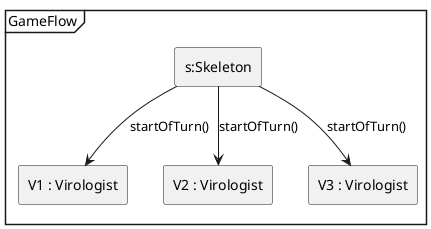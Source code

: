 by Zoli

@startuml
'https://plantuml.com/sequence-diagram

mainframe GameFlow

rectangle "s:Skeleton" as s
rectangle "V1 : Virologist" as V1
rectangle "V2 : Virologist" as V2
rectangle "V3 : Virologist" as V3


s --> V1: startOfTurn()
s --> V2: startOfTurn()
s --> V3: startOfTurn()


@enduml

